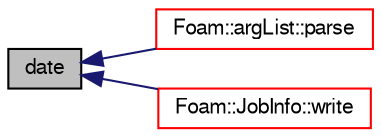 digraph "date"
{
  bgcolor="transparent";
  edge [fontname="FreeSans",fontsize="10",labelfontname="FreeSans",labelfontsize="10"];
  node [fontname="FreeSans",fontsize="10",shape=record];
  rankdir="LR";
  Node48 [label="date",height=0.2,width=0.4,color="black", fillcolor="grey75", style="filled", fontcolor="black"];
  Node48 -> Node49 [dir="back",color="midnightblue",fontsize="10",style="solid",fontname="FreeSans"];
  Node49 [label="Foam::argList::parse",height=0.2,width=0.4,color="red",URL="$a26662.html#a00aad68f835a5c0bcb8920505bb0bd10",tooltip="Parse. "];
  Node48 -> Node53 [dir="back",color="midnightblue",fontsize="10",style="solid",fontname="FreeSans"];
  Node53 [label="Foam::JobInfo::write",height=0.2,width=0.4,color="red",URL="$a26686.html#a359617ae7b78900e2591e3eb5421951f"];
}
